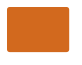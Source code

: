 @startuml

skinparam ClassBackgroundColor #Chocolate
skinparam ClassFontColor #Chocolate
skinparam ClassBorderColor #Chocolate

skinparam ClassStereotypeFontSize 0
skinparam CircledCharacterFontSize 0
skinparam CircledCharacterRadius 0
skinparam ClassBorderThickness 0
skinparam Shadowing false

class Dummy

@enduml